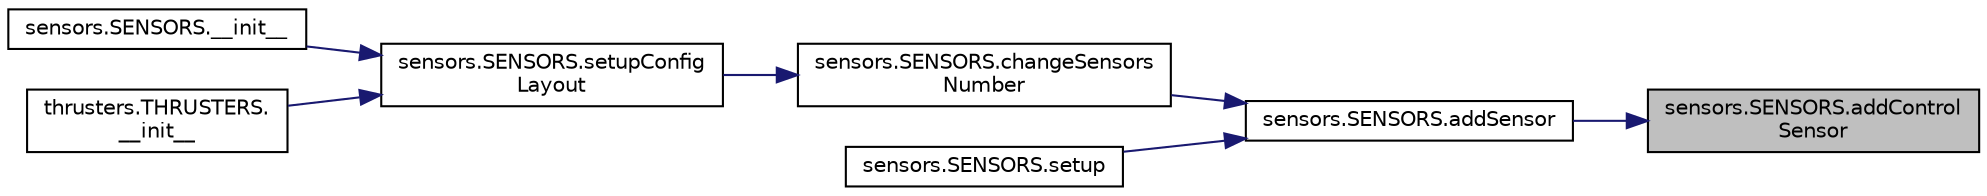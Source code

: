 digraph "sensors.SENSORS.addControlSensor"
{
 // LATEX_PDF_SIZE
  edge [fontname="Helvetica",fontsize="10",labelfontname="Helvetica",labelfontsize="10"];
  node [fontname="Helvetica",fontsize="10",shape=record];
  rankdir="RL";
  Node1 [label="sensors.SENSORS.addControl\lSensor",height=0.2,width=0.4,color="black", fillcolor="grey75", style="filled", fontcolor="black",tooltip=" "];
  Node1 -> Node2 [dir="back",color="midnightblue",fontsize="10",style="solid",fontname="Helvetica"];
  Node2 [label="sensors.SENSORS.addSensor",height=0.2,width=0.4,color="black", fillcolor="white", style="filled",URL="$classsensors_1_1_s_e_n_s_o_r_s.html#a1cf38fa146a20dff68ebfa06d3a09af7",tooltip=" "];
  Node2 -> Node3 [dir="back",color="midnightblue",fontsize="10",style="solid",fontname="Helvetica"];
  Node3 [label="sensors.SENSORS.changeSensors\lNumber",height=0.2,width=0.4,color="black", fillcolor="white", style="filled",URL="$classsensors_1_1_s_e_n_s_o_r_s.html#ac51d7b0243f14ee35f64209c5f4916a6",tooltip=" "];
  Node3 -> Node4 [dir="back",color="midnightblue",fontsize="10",style="solid",fontname="Helvetica"];
  Node4 [label="sensors.SENSORS.setupConfig\lLayout",height=0.2,width=0.4,color="black", fillcolor="white", style="filled",URL="$classsensors_1_1_s_e_n_s_o_r_s.html#a8408af1ba50e54adaf078b028c90796c",tooltip="CONFIGURATION TAB ###."];
  Node4 -> Node5 [dir="back",color="midnightblue",fontsize="10",style="solid",fontname="Helvetica"];
  Node5 [label="sensors.SENSORS.__init__",height=0.2,width=0.4,color="black", fillcolor="white", style="filled",URL="$classsensors_1_1_s_e_n_s_o_r_s.html#a3b6ba836891b8c7ded1c9d03add9a1b9",tooltip=" "];
  Node4 -> Node6 [dir="back",color="midnightblue",fontsize="10",style="solid",fontname="Helvetica"];
  Node6 [label="thrusters.THRUSTERS.\l__init__",height=0.2,width=0.4,color="black", fillcolor="white", style="filled",URL="$classthrusters_1_1_t_h_r_u_s_t_e_r_s.html#a9654c1af6cff7087023a7476747ae95f",tooltip=" "];
  Node2 -> Node7 [dir="back",color="midnightblue",fontsize="10",style="solid",fontname="Helvetica"];
  Node7 [label="sensors.SENSORS.setup",height=0.2,width=0.4,color="black", fillcolor="white", style="filled",URL="$classsensors_1_1_s_e_n_s_o_r_s.html#a9fe0e3a64a84cc1ecf20b4c97ce3f45f",tooltip=" "];
}
